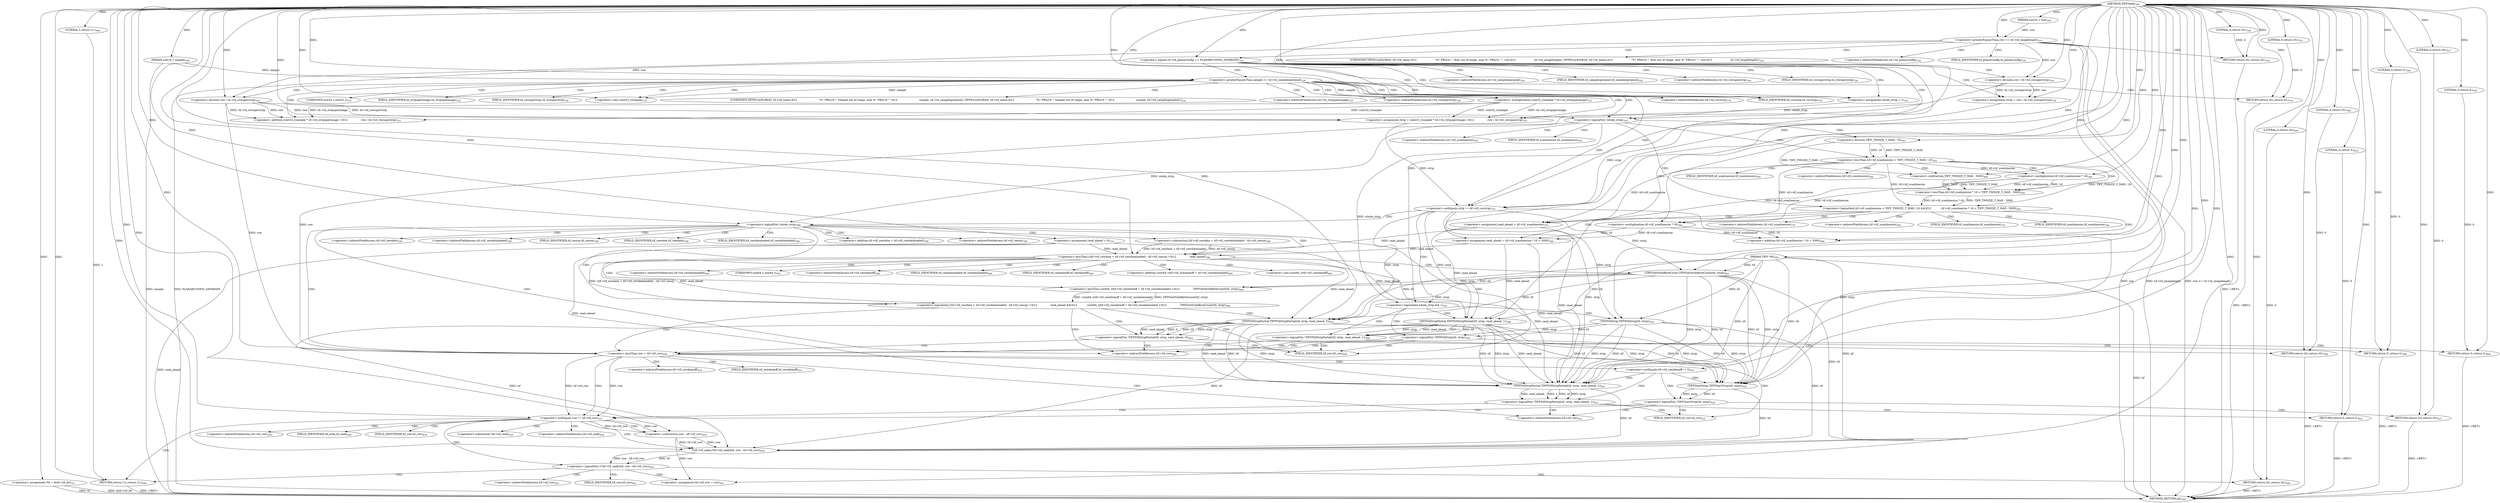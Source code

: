 digraph "TIFFSeek" {  
"74487" [label = <(METHOD,TIFFSeek)<SUB>309</SUB>> ]
"74739" [label = <(METHOD_RETURN,int)<SUB>309</SUB>> ]
"74488" [label = <(PARAM,TIFF *tif)<SUB>309</SUB>> ]
"74489" [label = <(PARAM,uint32_t row)<SUB>309</SUB>> ]
"74490" [label = <(PARAM,uint16_t sample)<SUB>309</SUB>> ]
"74493" [label = <(&lt;operator&gt;.assignment,*td = &amp;tif-&gt;tif_dir)<SUB>311</SUB>> ]
"74502" [label = <(&lt;operator&gt;.assignment,read_ahead = 0)<SUB>314</SUB>> ]
"74556" [label = <(&lt;operator&gt;.assignment,whole_strip = 1)<SUB>355</SUB>> ]
"74737" [label = <(RETURN,return (1);,return (1);)<SUB>444</SUB>> ]
"74506" [label = <(&lt;operator&gt;.greaterEqualsThan,row &gt;= td-&gt;td_imagelength)<SUB>319</SUB>> ]
"74516" [label = <(&lt;operator&gt;.equals,td-&gt;td_planarconfig == PLANARCONFIG_SEPARATE)<SUB>326</SUB>> ]
"74560" [label = <(&lt;operator&gt;.logicalNot,!whole_strip)<SUB>358</SUB>> ]
"74599" [label = <(&lt;operator&gt;.notEquals,strip != tif-&gt;tif_curstrip)<SUB>378</SUB>> ]
"74676" [label = <(&lt;operator&gt;.lessThan,row &lt; tif-&gt;tif_row)<SUB>408</SUB>> ]
"74710" [label = <(&lt;operator&gt;.notEquals,row != tif-&gt;tif_row)<SUB>431</SUB>> ]
"74738" [label = <(LITERAL,1,return (1);)<SUB>444</SUB>> ]
"74513" [label = <(RETURN,return (0);,return (0);)<SUB>324</SUB>> ]
"74532" [label = <(&lt;operator&gt;.assignment,strip = (uint32_t)sample * td-&gt;td_stripsperimage +\012                row / td-&gt;td_rowsperstrip)<SUB>335</SUB>> ]
"74732" [label = <(&lt;operator&gt;.assignment,tif-&gt;tif_row = row)<SUB>441</SUB>> ]
"74514" [label = <(LITERAL,0,return (0);)<SUB>324</SUB>> ]
"74523" [label = <(&lt;operator&gt;.greaterEqualsThan,sample &gt;= td-&gt;td_samplesperpixel)<SUB>328</SUB>> ]
"74549" [label = <(&lt;operator&gt;.assignment,strip = row / td-&gt;td_rowsperstrip)<SUB>339</SUB>> ]
"74564" [label = <(&lt;operator&gt;.logicalAnd,tif-&gt;tif_scanlinesize &lt; TIFF_TMSIZE_T_MAX / 16 &amp;&amp;\012            tif-&gt;tif_scanlinesize * 16 &lt; TIFF_TMSIZE_T_MAX - 5000)<SUB>363</SUB>> ]
"74606" [label = <(&lt;operator&gt;.logicalAnd,whole_strip &amp;&amp; 1)<SUB>381</SUB>> ]
"74683" [label = <(&lt;operator&gt;.notEquals,tif-&gt;tif_rawdataoff != 0)<SUB>419</SUB>> ]
"74717" [label = <(&lt;operator&gt;.logicalNot,!(*tif-&gt;tif_seek)(tif, row - tif-&gt;tif_row))<SUB>439</SUB>> ]
"74530" [label = <(RETURN,return (0);,return (0);)<SUB>333</SUB>> ]
"74534" [label = <(&lt;operator&gt;.addition,(uint32_t)sample * td-&gt;td_stripsperimage +\012                row / td-&gt;td_rowsperstrip)<SUB>335</SUB>> ]
"74582" [label = <(&lt;operator&gt;.assignment,read_ahead = tif-&gt;tif_scanlinesize * 16 + 5000)<SUB>366</SUB>> ]
"74633" [label = <(&lt;operator&gt;.logicalNot,!whole_strip)<SUB>396</SUB>> ]
"74730" [label = <(RETURN,return (0);,return (0);)<SUB>440</SUB>> ]
"74531" [label = <(LITERAL,0,return (0);)<SUB>333</SUB>> ]
"74535" [label = <(&lt;operator&gt;.multiplication,(uint32_t)sample * td-&gt;td_stripsperimage)<SUB>335</SUB>> ]
"74542" [label = <(&lt;operator&gt;.division,row / td-&gt;td_rowsperstrip)<SUB>336</SUB>> ]
"74551" [label = <(&lt;operator&gt;.division,row / td-&gt;td_rowsperstrip)<SUB>339</SUB>> ]
"74565" [label = <(&lt;operator&gt;.lessThan,tif-&gt;tif_scanlinesize &lt; TIFF_TMSIZE_T_MAX / 16)<SUB>363</SUB>> ]
"74572" [label = <(&lt;operator&gt;.lessThan,tif-&gt;tif_scanlinesize * 16 &lt; TIFF_TMSIZE_T_MAX - 5000)<SUB>364</SUB>> ]
"74593" [label = <(&lt;operator&gt;.assignment,read_ahead = tif-&gt;tif_scanlinesize)<SUB>370</SUB>> ]
"74611" [label = <(&lt;operator&gt;.logicalNot,!TIFFFillStrip(tif, strip))<SUB>383</SUB>> ]
"74690" [label = <(&lt;operator&gt;.logicalNot,!TIFFFillStripPartial(tif, strip, read_ahead, 1))<SUB>421</SUB>> ]
"74718" [label = <(*tif-&gt;tif_seek,(*tif-&gt;tif_seek)(tif, row - tif-&gt;tif_row))<SUB>439</SUB>> ]
"74731" [label = <(LITERAL,0,return (0);)<SUB>440</SUB>> ]
"74536" [label = <(&lt;operator&gt;.cast,(uint32_t)sample)<SUB>335</SUB>> ]
"74569" [label = <(&lt;operator&gt;.division,TIFF_TMSIZE_T_MAX / 16)<SUB>363</SUB>> ]
"74573" [label = <(&lt;operator&gt;.multiplication,tif-&gt;tif_scanlinesize * 16)<SUB>364</SUB>> ]
"74578" [label = <(&lt;operator&gt;.subtraction,TIFF_TMSIZE_T_MAX - 5000)<SUB>364</SUB>> ]
"74584" [label = <(&lt;operator&gt;.addition,tif-&gt;tif_scanlinesize * 16 + 5000)<SUB>366</SUB>> ]
"74616" [label = <(RETURN,return (0);,return (0);)<SUB>384</SUB>> ]
"74621" [label = <(&lt;operator&gt;.logicalNot,!TIFFFillStripPartial(tif, strip, read_ahead, 1))<SUB>388</SUB>> ]
"74637" [label = <(&lt;operator&gt;.logicalAnd,((tif-&gt;tif_rawdata + tif-&gt;tif_rawdataloaded) - tif-&gt;tif_rawcp) &lt;\012                read_ahead &amp;&amp;\012            (uint64_t)tif-&gt;tif_rawdataoff + tif-&gt;tif_rawdataloaded &lt;\012                TIFFGetStrileByteCount(tif, strip))<SUB>398</SUB>> ]
"74697" [label = <(RETURN,return 0;,return 0;)<SUB>422</SUB>> ]
"74702" [label = <(&lt;operator&gt;.logicalNot,!TIFFStartStrip(tif, strip))<SUB>426</SUB>> ]
"74724" [label = <(&lt;operator&gt;.subtraction,row - tif-&gt;tif_row)<SUB>439</SUB>> ]
"74585" [label = <(&lt;operator&gt;.multiplication,tif-&gt;tif_scanlinesize * 16)<SUB>366</SUB>> ]
"74612" [label = <(TIFFFillStrip,TIFFFillStrip(tif, strip))<SUB>383</SUB>> ]
"74617" [label = <(LITERAL,0,return (0);)<SUB>384</SUB>> ]
"74628" [label = <(RETURN,return 0;,return 0;)<SUB>389</SUB>> ]
"74691" [label = <(TIFFFillStripPartial,TIFFFillStripPartial(tif, strip, read_ahead, 1))<SUB>421</SUB>> ]
"74698" [label = <(LITERAL,0,return 0;)<SUB>422</SUB>> ]
"74707" [label = <(RETURN,return (0);,return (0);)<SUB>427</SUB>> ]
"74622" [label = <(TIFFFillStripPartial,TIFFFillStripPartial(tif, strip, read_ahead, 1))<SUB>388</SUB>> ]
"74629" [label = <(LITERAL,0,return 0;)<SUB>389</SUB>> ]
"74638" [label = <(&lt;operator&gt;.lessThan,((tif-&gt;tif_rawdata + tif-&gt;tif_rawdataloaded) - tif-&gt;tif_rawcp) &lt;\012                read_ahead)<SUB>398</SUB>> ]
"74651" [label = <(&lt;operator&gt;.lessThan,(uint64_t)tif-&gt;tif_rawdataoff + tif-&gt;tif_rawdataloaded &lt;\012                TIFFGetStrileByteCount(tif, strip))<SUB>400</SUB>> ]
"74666" [label = <(&lt;operator&gt;.logicalNot,!TIFFFillStripPartial(tif, strip, read_ahead, 0))<SUB>403</SUB>> ]
"74703" [label = <(TIFFStartStrip,TIFFStartStrip(tif, strip))<SUB>426</SUB>> ]
"74708" [label = <(LITERAL,0,return (0);)<SUB>427</SUB>> ]
"74639" [label = <(&lt;operator&gt;.subtraction,(tif-&gt;tif_rawdata + tif-&gt;tif_rawdataloaded) - tif-&gt;tif_rawcp)<SUB>398</SUB>> ]
"74661" [label = <(TIFFGetStrileByteCount,TIFFGetStrileByteCount(tif, strip))<SUB>401</SUB>> ]
"74673" [label = <(RETURN,return 0;,return 0;)<SUB>404</SUB>> ]
"74667" [label = <(TIFFFillStripPartial,TIFFFillStripPartial(tif, strip, read_ahead, 0))<SUB>403</SUB>> ]
"74674" [label = <(LITERAL,0,return 0;)<SUB>404</SUB>> ]
"74512" [label = <(UNKNOWN,TIFFErrorExtR(tif, tif-&gt;tif_name,\012                      &quot;%&quot; PRIu32 &quot;: Row out of range, max %&quot; PRIu32 &quot;&quot;, row,\012                      td-&gt;td_imagelength);,TIFFErrorExtR(tif, tif-&gt;tif_name,\012                      &quot;%&quot; PRIu32 &quot;: Row out of range, max %&quot; PRIu32 &quot;&quot;, row,\012                      td-&gt;td_imagelength);)<SUB>321</SUB>> ]
"74517" [label = <(&lt;operator&gt;.indirectFieldAccess,td-&gt;td_planarconfig)<SUB>326</SUB>> ]
"74601" [label = <(&lt;operator&gt;.indirectFieldAccess,tif-&gt;tif_curstrip)<SUB>378</SUB>> ]
"74678" [label = <(&lt;operator&gt;.indirectFieldAccess,tif-&gt;tif_row)<SUB>408</SUB>> ]
"74712" [label = <(&lt;operator&gt;.indirectFieldAccess,tif-&gt;tif_row)<SUB>431</SUB>> ]
"74519" [label = <(FIELD_IDENTIFIER,td_planarconfig,td_planarconfig)<SUB>326</SUB>> ]
"74603" [label = <(FIELD_IDENTIFIER,tif_curstrip,tif_curstrip)<SUB>378</SUB>> ]
"74680" [label = <(FIELD_IDENTIFIER,tif_row,tif_row)<SUB>408</SUB>> ]
"74714" [label = <(FIELD_IDENTIFIER,tif_row,tif_row)<SUB>431</SUB>> ]
"74733" [label = <(&lt;operator&gt;.indirectFieldAccess,tif-&gt;tif_row)<SUB>441</SUB>> ]
"74525" [label = <(&lt;operator&gt;.indirectFieldAccess,td-&gt;td_samplesperpixel)<SUB>328</SUB>> ]
"74529" [label = <(UNKNOWN,TIFFErrorExtR(tif, tif-&gt;tif_name,\012                          &quot;%&quot; PRIu16 &quot;: Sample out of range, max %&quot; PRIu16 &quot;&quot;,\012                          sample, td-&gt;td_samplesperpixel);,TIFFErrorExtR(tif, tif-&gt;tif_name,\012                          &quot;%&quot; PRIu16 &quot;: Sample out of range, max %&quot; PRIu16 &quot;&quot;,\012                          sample, td-&gt;td_samplesperpixel);)<SUB>330</SUB>> ]
"74684" [label = <(&lt;operator&gt;.indirectFieldAccess,tif-&gt;tif_rawdataoff)<SUB>419</SUB>> ]
"74735" [label = <(FIELD_IDENTIFIER,tif_row,tif_row)<SUB>441</SUB>> ]
"74527" [label = <(FIELD_IDENTIFIER,td_samplesperpixel,td_samplesperpixel)<SUB>328</SUB>> ]
"74539" [label = <(&lt;operator&gt;.indirectFieldAccess,td-&gt;td_stripsperimage)<SUB>335</SUB>> ]
"74544" [label = <(&lt;operator&gt;.indirectFieldAccess,td-&gt;td_rowsperstrip)<SUB>336</SUB>> ]
"74553" [label = <(&lt;operator&gt;.indirectFieldAccess,td-&gt;td_rowsperstrip)<SUB>339</SUB>> ]
"74566" [label = <(&lt;operator&gt;.indirectFieldAccess,tif-&gt;tif_scanlinesize)<SUB>363</SUB>> ]
"74686" [label = <(FIELD_IDENTIFIER,tif_rawdataoff,tif_rawdataoff)<SUB>419</SUB>> ]
"74719" [label = <(&lt;operator&gt;.indirection,*tif-&gt;tif_seek)<SUB>439</SUB>> ]
"74537" [label = <(UNKNOWN,uint32_t,uint32_t)<SUB>335</SUB>> ]
"74541" [label = <(FIELD_IDENTIFIER,td_stripsperimage,td_stripsperimage)<SUB>335</SUB>> ]
"74546" [label = <(FIELD_IDENTIFIER,td_rowsperstrip,td_rowsperstrip)<SUB>336</SUB>> ]
"74555" [label = <(FIELD_IDENTIFIER,td_rowsperstrip,td_rowsperstrip)<SUB>339</SUB>> ]
"74568" [label = <(FIELD_IDENTIFIER,tif_scanlinesize,tif_scanlinesize)<SUB>363</SUB>> ]
"74574" [label = <(&lt;operator&gt;.indirectFieldAccess,tif-&gt;tif_scanlinesize)<SUB>364</SUB>> ]
"74595" [label = <(&lt;operator&gt;.indirectFieldAccess,tif-&gt;tif_scanlinesize)<SUB>370</SUB>> ]
"74720" [label = <(&lt;operator&gt;.indirectFieldAccess,tif-&gt;tif_seek)<SUB>439</SUB>> ]
"74726" [label = <(&lt;operator&gt;.indirectFieldAccess,tif-&gt;tif_row)<SUB>439</SUB>> ]
"74576" [label = <(FIELD_IDENTIFIER,tif_scanlinesize,tif_scanlinesize)<SUB>364</SUB>> ]
"74586" [label = <(&lt;operator&gt;.indirectFieldAccess,tif-&gt;tif_scanlinesize)<SUB>366</SUB>> ]
"74597" [label = <(FIELD_IDENTIFIER,tif_scanlinesize,tif_scanlinesize)<SUB>370</SUB>> ]
"74722" [label = <(FIELD_IDENTIFIER,tif_seek,tif_seek)<SUB>439</SUB>> ]
"74728" [label = <(FIELD_IDENTIFIER,tif_row,tif_row)<SUB>439</SUB>> ]
"74588" [label = <(FIELD_IDENTIFIER,tif_scanlinesize,tif_scanlinesize)<SUB>366</SUB>> ]
"74652" [label = <(&lt;operator&gt;.addition,(uint64_t)tif-&gt;tif_rawdataoff + tif-&gt;tif_rawdataloaded)<SUB>400</SUB>> ]
"74640" [label = <(&lt;operator&gt;.addition,tif-&gt;tif_rawdata + tif-&gt;tif_rawdataloaded)<SUB>398</SUB>> ]
"74647" [label = <(&lt;operator&gt;.indirectFieldAccess,tif-&gt;tif_rawcp)<SUB>398</SUB>> ]
"74653" [label = <(&lt;operator&gt;.cast,(uint64_t)tif-&gt;tif_rawdataoff)<SUB>400</SUB>> ]
"74658" [label = <(&lt;operator&gt;.indirectFieldAccess,tif-&gt;tif_rawdataloaded)<SUB>400</SUB>> ]
"74641" [label = <(&lt;operator&gt;.indirectFieldAccess,tif-&gt;tif_rawdata)<SUB>398</SUB>> ]
"74644" [label = <(&lt;operator&gt;.indirectFieldAccess,tif-&gt;tif_rawdataloaded)<SUB>398</SUB>> ]
"74649" [label = <(FIELD_IDENTIFIER,tif_rawcp,tif_rawcp)<SUB>398</SUB>> ]
"74654" [label = <(UNKNOWN,uint64_t,uint64_t)<SUB>400</SUB>> ]
"74655" [label = <(&lt;operator&gt;.indirectFieldAccess,tif-&gt;tif_rawdataoff)<SUB>400</SUB>> ]
"74660" [label = <(FIELD_IDENTIFIER,tif_rawdataloaded,tif_rawdataloaded)<SUB>400</SUB>> ]
"74643" [label = <(FIELD_IDENTIFIER,tif_rawdata,tif_rawdata)<SUB>398</SUB>> ]
"74646" [label = <(FIELD_IDENTIFIER,tif_rawdataloaded,tif_rawdataloaded)<SUB>398</SUB>> ]
"74657" [label = <(FIELD_IDENTIFIER,tif_rawdataoff,tif_rawdataoff)<SUB>400</SUB>> ]
  "74513" -> "74739"  [ label = "DDG: &lt;RET&gt;"] 
  "74530" -> "74739"  [ label = "DDG: &lt;RET&gt;"] 
  "74707" -> "74739"  [ label = "DDG: &lt;RET&gt;"] 
  "74628" -> "74739"  [ label = "DDG: &lt;RET&gt;"] 
  "74616" -> "74739"  [ label = "DDG: &lt;RET&gt;"] 
  "74730" -> "74739"  [ label = "DDG: &lt;RET&gt;"] 
  "74697" -> "74739"  [ label = "DDG: &lt;RET&gt;"] 
  "74737" -> "74739"  [ label = "DDG: &lt;RET&gt;"] 
  "74673" -> "74739"  [ label = "DDG: &lt;RET&gt;"] 
  "74488" -> "74739"  [ label = "DDG: tif"] 
  "74490" -> "74739"  [ label = "DDG: sample"] 
  "74493" -> "74739"  [ label = "DDG: td"] 
  "74493" -> "74739"  [ label = "DDG: &amp;tif-&gt;tif_dir"] 
  "74502" -> "74739"  [ label = "DDG: read_ahead"] 
  "74506" -> "74739"  [ label = "DDG: row"] 
  "74506" -> "74739"  [ label = "DDG: td-&gt;td_imagelength"] 
  "74506" -> "74739"  [ label = "DDG: row &gt;= td-&gt;td_imagelength"] 
  "74516" -> "74739"  [ label = "DDG: PLANARCONFIG_SEPARATE"] 
  "74487" -> "74488"  [ label = "DDG: "] 
  "74487" -> "74489"  [ label = "DDG: "] 
  "74487" -> "74490"  [ label = "DDG: "] 
  "74487" -> "74502"  [ label = "DDG: "] 
  "74487" -> "74556"  [ label = "DDG: "] 
  "74738" -> "74737"  [ label = "DDG: 1"] 
  "74487" -> "74737"  [ label = "DDG: "] 
  "74487" -> "74493"  [ label = "DDG: "] 
  "74487" -> "74738"  [ label = "DDG: "] 
  "74489" -> "74506"  [ label = "DDG: row"] 
  "74487" -> "74506"  [ label = "DDG: "] 
  "74514" -> "74513"  [ label = "DDG: 0"] 
  "74487" -> "74513"  [ label = "DDG: "] 
  "74487" -> "74516"  [ label = "DDG: "] 
  "74535" -> "74532"  [ label = "DDG: (uint32_t)sample"] 
  "74535" -> "74532"  [ label = "DDG: td-&gt;td_stripsperimage"] 
  "74542" -> "74532"  [ label = "DDG: row"] 
  "74542" -> "74532"  [ label = "DDG: td-&gt;td_rowsperstrip"] 
  "74556" -> "74560"  [ label = "DDG: whole_strip"] 
  "74487" -> "74560"  [ label = "DDG: "] 
  "74549" -> "74599"  [ label = "DDG: strip"] 
  "74532" -> "74599"  [ label = "DDG: strip"] 
  "74487" -> "74599"  [ label = "DDG: "] 
  "74551" -> "74676"  [ label = "DDG: row"] 
  "74542" -> "74676"  [ label = "DDG: row"] 
  "74487" -> "74676"  [ label = "DDG: "] 
  "74676" -> "74710"  [ label = "DDG: row"] 
  "74487" -> "74710"  [ label = "DDG: "] 
  "74676" -> "74710"  [ label = "DDG: tif-&gt;tif_row"] 
  "74724" -> "74732"  [ label = "DDG: row"] 
  "74487" -> "74732"  [ label = "DDG: "] 
  "74487" -> "74514"  [ label = "DDG: "] 
  "74487" -> "74532"  [ label = "DDG: "] 
  "74551" -> "74549"  [ label = "DDG: row"] 
  "74551" -> "74549"  [ label = "DDG: td-&gt;td_rowsperstrip"] 
  "74490" -> "74523"  [ label = "DDG: sample"] 
  "74487" -> "74523"  [ label = "DDG: "] 
  "74531" -> "74530"  [ label = "DDG: 0"] 
  "74487" -> "74530"  [ label = "DDG: "] 
  "74535" -> "74534"  [ label = "DDG: (uint32_t)sample"] 
  "74535" -> "74534"  [ label = "DDG: td-&gt;td_stripsperimage"] 
  "74542" -> "74534"  [ label = "DDG: row"] 
  "74542" -> "74534"  [ label = "DDG: td-&gt;td_rowsperstrip"] 
  "74487" -> "74549"  [ label = "DDG: "] 
  "74565" -> "74564"  [ label = "DDG: tif-&gt;tif_scanlinesize"] 
  "74565" -> "74564"  [ label = "DDG: TIFF_TMSIZE_T_MAX / 16"] 
  "74572" -> "74564"  [ label = "DDG: tif-&gt;tif_scanlinesize * 16"] 
  "74572" -> "74564"  [ label = "DDG: TIFF_TMSIZE_T_MAX - 5000"] 
  "74585" -> "74582"  [ label = "DDG: tif-&gt;tif_scanlinesize"] 
  "74585" -> "74582"  [ label = "DDG: 16"] 
  "74487" -> "74582"  [ label = "DDG: "] 
  "74560" -> "74606"  [ label = "DDG: whole_strip"] 
  "74487" -> "74606"  [ label = "DDG: "] 
  "74487" -> "74683"  [ label = "DDG: "] 
  "74718" -> "74717"  [ label = "DDG: tif"] 
  "74718" -> "74717"  [ label = "DDG: row - tif-&gt;tif_row"] 
  "74731" -> "74730"  [ label = "DDG: 0"] 
  "74487" -> "74730"  [ label = "DDG: "] 
  "74487" -> "74531"  [ label = "DDG: "] 
  "74523" -> "74535"  [ label = "DDG: sample"] 
  "74487" -> "74535"  [ label = "DDG: "] 
  "74506" -> "74542"  [ label = "DDG: row"] 
  "74487" -> "74542"  [ label = "DDG: "] 
  "74506" -> "74551"  [ label = "DDG: row"] 
  "74487" -> "74551"  [ label = "DDG: "] 
  "74569" -> "74565"  [ label = "DDG: TIFF_TMSIZE_T_MAX"] 
  "74569" -> "74565"  [ label = "DDG: 16"] 
  "74573" -> "74572"  [ label = "DDG: tif-&gt;tif_scanlinesize"] 
  "74573" -> "74572"  [ label = "DDG: 16"] 
  "74578" -> "74572"  [ label = "DDG: TIFF_TMSIZE_T_MAX"] 
  "74578" -> "74572"  [ label = "DDG: 5000"] 
  "74565" -> "74593"  [ label = "DDG: tif-&gt;tif_scanlinesize"] 
  "74573" -> "74593"  [ label = "DDG: tif-&gt;tif_scanlinesize"] 
  "74560" -> "74633"  [ label = "DDG: whole_strip"] 
  "74487" -> "74633"  [ label = "DDG: "] 
  "74661" -> "74718"  [ label = "DDG: tif"] 
  "74667" -> "74718"  [ label = "DDG: tif"] 
  "74622" -> "74718"  [ label = "DDG: tif"] 
  "74612" -> "74718"  [ label = "DDG: tif"] 
  "74703" -> "74718"  [ label = "DDG: tif"] 
  "74691" -> "74718"  [ label = "DDG: tif"] 
  "74488" -> "74718"  [ label = "DDG: tif"] 
  "74487" -> "74718"  [ label = "DDG: "] 
  "74724" -> "74718"  [ label = "DDG: row"] 
  "74724" -> "74718"  [ label = "DDG: tif-&gt;tif_row"] 
  "74487" -> "74731"  [ label = "DDG: "] 
  "74523" -> "74536"  [ label = "DDG: sample"] 
  "74487" -> "74536"  [ label = "DDG: "] 
  "74487" -> "74569"  [ label = "DDG: "] 
  "74565" -> "74573"  [ label = "DDG: tif-&gt;tif_scanlinesize"] 
  "74487" -> "74573"  [ label = "DDG: "] 
  "74569" -> "74578"  [ label = "DDG: TIFF_TMSIZE_T_MAX"] 
  "74487" -> "74578"  [ label = "DDG: "] 
  "74585" -> "74584"  [ label = "DDG: tif-&gt;tif_scanlinesize"] 
  "74585" -> "74584"  [ label = "DDG: 16"] 
  "74487" -> "74584"  [ label = "DDG: "] 
  "74487" -> "74593"  [ label = "DDG: "] 
  "74612" -> "74611"  [ label = "DDG: tif"] 
  "74612" -> "74611"  [ label = "DDG: strip"] 
  "74617" -> "74616"  [ label = "DDG: 0"] 
  "74487" -> "74616"  [ label = "DDG: "] 
  "74691" -> "74690"  [ label = "DDG: tif"] 
  "74691" -> "74690"  [ label = "DDG: strip"] 
  "74691" -> "74690"  [ label = "DDG: read_ahead"] 
  "74691" -> "74690"  [ label = "DDG: 1"] 
  "74698" -> "74697"  [ label = "DDG: 0"] 
  "74487" -> "74697"  [ label = "DDG: "] 
  "74710" -> "74724"  [ label = "DDG: row"] 
  "74487" -> "74724"  [ label = "DDG: "] 
  "74710" -> "74724"  [ label = "DDG: tif-&gt;tif_row"] 
  "74565" -> "74585"  [ label = "DDG: tif-&gt;tif_scanlinesize"] 
  "74573" -> "74585"  [ label = "DDG: tif-&gt;tif_scanlinesize"] 
  "74487" -> "74585"  [ label = "DDG: "] 
  "74488" -> "74612"  [ label = "DDG: tif"] 
  "74487" -> "74612"  [ label = "DDG: "] 
  "74599" -> "74612"  [ label = "DDG: strip"] 
  "74487" -> "74617"  [ label = "DDG: "] 
  "74622" -> "74621"  [ label = "DDG: tif"] 
  "74622" -> "74621"  [ label = "DDG: strip"] 
  "74622" -> "74621"  [ label = "DDG: read_ahead"] 
  "74622" -> "74621"  [ label = "DDG: 1"] 
  "74629" -> "74628"  [ label = "DDG: 0"] 
  "74487" -> "74628"  [ label = "DDG: "] 
  "74638" -> "74637"  [ label = "DDG: (tif-&gt;tif_rawdata + tif-&gt;tif_rawdataloaded) - tif-&gt;tif_rawcp"] 
  "74638" -> "74637"  [ label = "DDG: read_ahead"] 
  "74651" -> "74637"  [ label = "DDG: (uint64_t)tif-&gt;tif_rawdataoff + tif-&gt;tif_rawdataloaded"] 
  "74651" -> "74637"  [ label = "DDG: TIFFGetStrileByteCount(tif, strip)"] 
  "74661" -> "74691"  [ label = "DDG: tif"] 
  "74667" -> "74691"  [ label = "DDG: tif"] 
  "74622" -> "74691"  [ label = "DDG: tif"] 
  "74612" -> "74691"  [ label = "DDG: tif"] 
  "74488" -> "74691"  [ label = "DDG: tif"] 
  "74487" -> "74691"  [ label = "DDG: "] 
  "74599" -> "74691"  [ label = "DDG: strip"] 
  "74661" -> "74691"  [ label = "DDG: strip"] 
  "74667" -> "74691"  [ label = "DDG: strip"] 
  "74622" -> "74691"  [ label = "DDG: strip"] 
  "74612" -> "74691"  [ label = "DDG: strip"] 
  "74502" -> "74691"  [ label = "DDG: read_ahead"] 
  "74593" -> "74691"  [ label = "DDG: read_ahead"] 
  "74582" -> "74691"  [ label = "DDG: read_ahead"] 
  "74638" -> "74691"  [ label = "DDG: read_ahead"] 
  "74667" -> "74691"  [ label = "DDG: read_ahead"] 
  "74622" -> "74691"  [ label = "DDG: read_ahead"] 
  "74487" -> "74698"  [ label = "DDG: "] 
  "74703" -> "74702"  [ label = "DDG: tif"] 
  "74703" -> "74702"  [ label = "DDG: strip"] 
  "74708" -> "74707"  [ label = "DDG: 0"] 
  "74487" -> "74707"  [ label = "DDG: "] 
  "74488" -> "74622"  [ label = "DDG: tif"] 
  "74487" -> "74622"  [ label = "DDG: "] 
  "74599" -> "74622"  [ label = "DDG: strip"] 
  "74502" -> "74622"  [ label = "DDG: read_ahead"] 
  "74593" -> "74622"  [ label = "DDG: read_ahead"] 
  "74582" -> "74622"  [ label = "DDG: read_ahead"] 
  "74487" -> "74629"  [ label = "DDG: "] 
  "74639" -> "74638"  [ label = "DDG: tif-&gt;tif_rawdata + tif-&gt;tif_rawdataloaded"] 
  "74639" -> "74638"  [ label = "DDG: tif-&gt;tif_rawcp"] 
  "74502" -> "74638"  [ label = "DDG: read_ahead"] 
  "74593" -> "74638"  [ label = "DDG: read_ahead"] 
  "74582" -> "74638"  [ label = "DDG: read_ahead"] 
  "74487" -> "74638"  [ label = "DDG: "] 
  "74661" -> "74651"  [ label = "DDG: tif"] 
  "74661" -> "74651"  [ label = "DDG: strip"] 
  "74661" -> "74703"  [ label = "DDG: tif"] 
  "74667" -> "74703"  [ label = "DDG: tif"] 
  "74622" -> "74703"  [ label = "DDG: tif"] 
  "74612" -> "74703"  [ label = "DDG: tif"] 
  "74488" -> "74703"  [ label = "DDG: tif"] 
  "74487" -> "74703"  [ label = "DDG: "] 
  "74599" -> "74703"  [ label = "DDG: strip"] 
  "74661" -> "74703"  [ label = "DDG: strip"] 
  "74667" -> "74703"  [ label = "DDG: strip"] 
  "74622" -> "74703"  [ label = "DDG: strip"] 
  "74612" -> "74703"  [ label = "DDG: strip"] 
  "74487" -> "74708"  [ label = "DDG: "] 
  "74488" -> "74661"  [ label = "DDG: tif"] 
  "74487" -> "74661"  [ label = "DDG: "] 
  "74599" -> "74661"  [ label = "DDG: strip"] 
  "74667" -> "74666"  [ label = "DDG: tif"] 
  "74667" -> "74666"  [ label = "DDG: strip"] 
  "74667" -> "74666"  [ label = "DDG: read_ahead"] 
  "74667" -> "74666"  [ label = "DDG: 0"] 
  "74674" -> "74673"  [ label = "DDG: 0"] 
  "74487" -> "74673"  [ label = "DDG: "] 
  "74661" -> "74667"  [ label = "DDG: tif"] 
  "74488" -> "74667"  [ label = "DDG: tif"] 
  "74487" -> "74667"  [ label = "DDG: "] 
  "74599" -> "74667"  [ label = "DDG: strip"] 
  "74661" -> "74667"  [ label = "DDG: strip"] 
  "74638" -> "74667"  [ label = "DDG: read_ahead"] 
  "74487" -> "74674"  [ label = "DDG: "] 
  "74506" -> "74513"  [ label = "CDG: "] 
  "74506" -> "74512"  [ label = "CDG: "] 
  "74506" -> "74516"  [ label = "CDG: "] 
  "74506" -> "74519"  [ label = "CDG: "] 
  "74506" -> "74517"  [ label = "CDG: "] 
  "74516" -> "74523"  [ label = "CDG: "] 
  "74516" -> "74603"  [ label = "CDG: "] 
  "74516" -> "74556"  [ label = "CDG: "] 
  "74516" -> "74527"  [ label = "CDG: "] 
  "74516" -> "74560"  [ label = "CDG: "] 
  "74516" -> "74551"  [ label = "CDG: "] 
  "74516" -> "74525"  [ label = "CDG: "] 
  "74516" -> "74553"  [ label = "CDG: "] 
  "74516" -> "74555"  [ label = "CDG: "] 
  "74516" -> "74601"  [ label = "CDG: "] 
  "74516" -> "74549"  [ label = "CDG: "] 
  "74516" -> "74599"  [ label = "CDG: "] 
  "74560" -> "74565"  [ label = "CDG: "] 
  "74560" -> "74566"  [ label = "CDG: "] 
  "74560" -> "74564"  [ label = "CDG: "] 
  "74560" -> "74569"  [ label = "CDG: "] 
  "74560" -> "74568"  [ label = "CDG: "] 
  "74599" -> "74606"  [ label = "CDG: "] 
  "74599" -> "74633"  [ label = "CDG: "] 
  "74676" -> "74714"  [ label = "CDG: "] 
  "74676" -> "74710"  [ label = "CDG: "] 
  "74676" -> "74712"  [ label = "CDG: "] 
  "74676" -> "74686"  [ label = "CDG: "] 
  "74676" -> "74683"  [ label = "CDG: "] 
  "74676" -> "74684"  [ label = "CDG: "] 
  "74710" -> "74717"  [ label = "CDG: "] 
  "74710" -> "74720"  [ label = "CDG: "] 
  "74710" -> "74719"  [ label = "CDG: "] 
  "74710" -> "74728"  [ label = "CDG: "] 
  "74710" -> "74722"  [ label = "CDG: "] 
  "74710" -> "74724"  [ label = "CDG: "] 
  "74710" -> "74726"  [ label = "CDG: "] 
  "74710" -> "74718"  [ label = "CDG: "] 
  "74710" -> "74737"  [ label = "CDG: "] 
  "74523" -> "74530"  [ label = "CDG: "] 
  "74523" -> "74529"  [ label = "CDG: "] 
  "74523" -> "74542"  [ label = "CDG: "] 
  "74523" -> "74535"  [ label = "CDG: "] 
  "74523" -> "74603"  [ label = "CDG: "] 
  "74523" -> "74556"  [ label = "CDG: "] 
  "74523" -> "74532"  [ label = "CDG: "] 
  "74523" -> "74560"  [ label = "CDG: "] 
  "74523" -> "74537"  [ label = "CDG: "] 
  "74523" -> "74536"  [ label = "CDG: "] 
  "74523" -> "74544"  [ label = "CDG: "] 
  "74523" -> "74534"  [ label = "CDG: "] 
  "74523" -> "74601"  [ label = "CDG: "] 
  "74523" -> "74541"  [ label = "CDG: "] 
  "74523" -> "74539"  [ label = "CDG: "] 
  "74523" -> "74599"  [ label = "CDG: "] 
  "74523" -> "74546"  [ label = "CDG: "] 
  "74564" -> "74584"  [ label = "CDG: "] 
  "74564" -> "74582"  [ label = "CDG: "] 
  "74564" -> "74588"  [ label = "CDG: "] 
  "74564" -> "74595"  [ label = "CDG: "] 
  "74564" -> "74585"  [ label = "CDG: "] 
  "74564" -> "74597"  [ label = "CDG: "] 
  "74564" -> "74593"  [ label = "CDG: "] 
  "74564" -> "74586"  [ label = "CDG: "] 
  "74606" -> "74612"  [ label = "CDG: "] 
  "74606" -> "74621"  [ label = "CDG: "] 
  "74606" -> "74611"  [ label = "CDG: "] 
  "74606" -> "74622"  [ label = "CDG: "] 
  "74683" -> "74691"  [ label = "CDG: "] 
  "74683" -> "74703"  [ label = "CDG: "] 
  "74683" -> "74702"  [ label = "CDG: "] 
  "74683" -> "74690"  [ label = "CDG: "] 
  "74717" -> "74735"  [ label = "CDG: "] 
  "74717" -> "74733"  [ label = "CDG: "] 
  "74717" -> "74730"  [ label = "CDG: "] 
  "74717" -> "74732"  [ label = "CDG: "] 
  "74717" -> "74737"  [ label = "CDG: "] 
  "74565" -> "74573"  [ label = "CDG: "] 
  "74565" -> "74574"  [ label = "CDG: "] 
  "74565" -> "74572"  [ label = "CDG: "] 
  "74565" -> "74576"  [ label = "CDG: "] 
  "74565" -> "74578"  [ label = "CDG: "] 
  "74633" -> "74641"  [ label = "CDG: "] 
  "74633" -> "74644"  [ label = "CDG: "] 
  "74633" -> "74678"  [ label = "CDG: "] 
  "74633" -> "74637"  [ label = "CDG: "] 
  "74633" -> "74676"  [ label = "CDG: "] 
  "74633" -> "74639"  [ label = "CDG: "] 
  "74633" -> "74638"  [ label = "CDG: "] 
  "74633" -> "74649"  [ label = "CDG: "] 
  "74633" -> "74647"  [ label = "CDG: "] 
  "74633" -> "74640"  [ label = "CDG: "] 
  "74633" -> "74680"  [ label = "CDG: "] 
  "74633" -> "74643"  [ label = "CDG: "] 
  "74633" -> "74646"  [ label = "CDG: "] 
  "74611" -> "74616"  [ label = "CDG: "] 
  "74611" -> "74678"  [ label = "CDG: "] 
  "74611" -> "74676"  [ label = "CDG: "] 
  "74611" -> "74680"  [ label = "CDG: "] 
  "74690" -> "74714"  [ label = "CDG: "] 
  "74690" -> "74710"  [ label = "CDG: "] 
  "74690" -> "74697"  [ label = "CDG: "] 
  "74690" -> "74712"  [ label = "CDG: "] 
  "74621" -> "74678"  [ label = "CDG: "] 
  "74621" -> "74676"  [ label = "CDG: "] 
  "74621" -> "74628"  [ label = "CDG: "] 
  "74621" -> "74680"  [ label = "CDG: "] 
  "74637" -> "74667"  [ label = "CDG: "] 
  "74637" -> "74678"  [ label = "CDG: "] 
  "74637" -> "74676"  [ label = "CDG: "] 
  "74637" -> "74666"  [ label = "CDG: "] 
  "74637" -> "74680"  [ label = "CDG: "] 
  "74702" -> "74714"  [ label = "CDG: "] 
  "74702" -> "74710"  [ label = "CDG: "] 
  "74702" -> "74712"  [ label = "CDG: "] 
  "74702" -> "74707"  [ label = "CDG: "] 
  "74638" -> "74660"  [ label = "CDG: "] 
  "74638" -> "74661"  [ label = "CDG: "] 
  "74638" -> "74658"  [ label = "CDG: "] 
  "74638" -> "74655"  [ label = "CDG: "] 
  "74638" -> "74657"  [ label = "CDG: "] 
  "74638" -> "74652"  [ label = "CDG: "] 
  "74638" -> "74653"  [ label = "CDG: "] 
  "74638" -> "74654"  [ label = "CDG: "] 
  "74638" -> "74651"  [ label = "CDG: "] 
  "74666" -> "74678"  [ label = "CDG: "] 
  "74666" -> "74673"  [ label = "CDG: "] 
  "74666" -> "74676"  [ label = "CDG: "] 
  "74666" -> "74680"  [ label = "CDG: "] 
}
